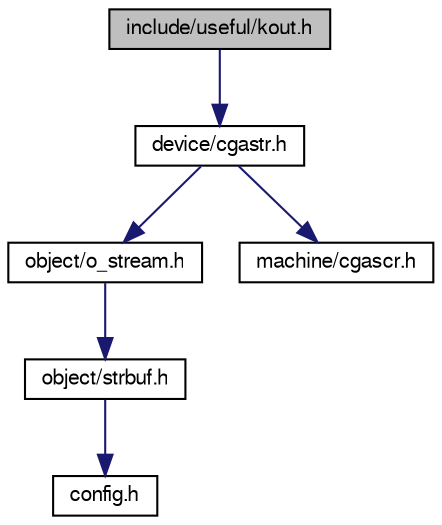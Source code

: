 digraph "include/useful/kout.h"
{
  bgcolor="transparent";
  edge [fontname="FreeSans",fontsize="10",labelfontname="FreeSans",labelfontsize="10"];
  node [fontname="FreeSans",fontsize="10",shape=record];
  Node1 [label="include/useful/kout.h",height=0.2,width=0.4,color="black", fillcolor="grey75", style="filled" fontcolor="black"];
  Node1 -> Node2 [color="midnightblue",fontsize="10",style="solid",fontname="FreeSans"];
  Node2 [label="device/cgastr.h",height=0.2,width=0.4,color="black",URL="$cgastr_8h.html"];
  Node2 -> Node3 [color="midnightblue",fontsize="10",style="solid",fontname="FreeSans"];
  Node3 [label="object/o_stream.h",height=0.2,width=0.4,color="black",URL="$o__stream_8h.html"];
  Node3 -> Node4 [color="midnightblue",fontsize="10",style="solid",fontname="FreeSans"];
  Node4 [label="object/strbuf.h",height=0.2,width=0.4,color="black",URL="$strbuf_8h.html"];
  Node4 -> Node5 [color="midnightblue",fontsize="10",style="solid",fontname="FreeSans"];
  Node5 [label="config.h",height=0.2,width=0.4,color="black",URL="$config_8h.html",tooltip="verschiedene defines für Einstellungen"];
  Node2 -> Node6 [color="midnightblue",fontsize="10",style="solid",fontname="FreeSans"];
  Node6 [label="machine/cgascr.h",height=0.2,width=0.4,color="black",URL="$cgascr_8h.html"];
}
